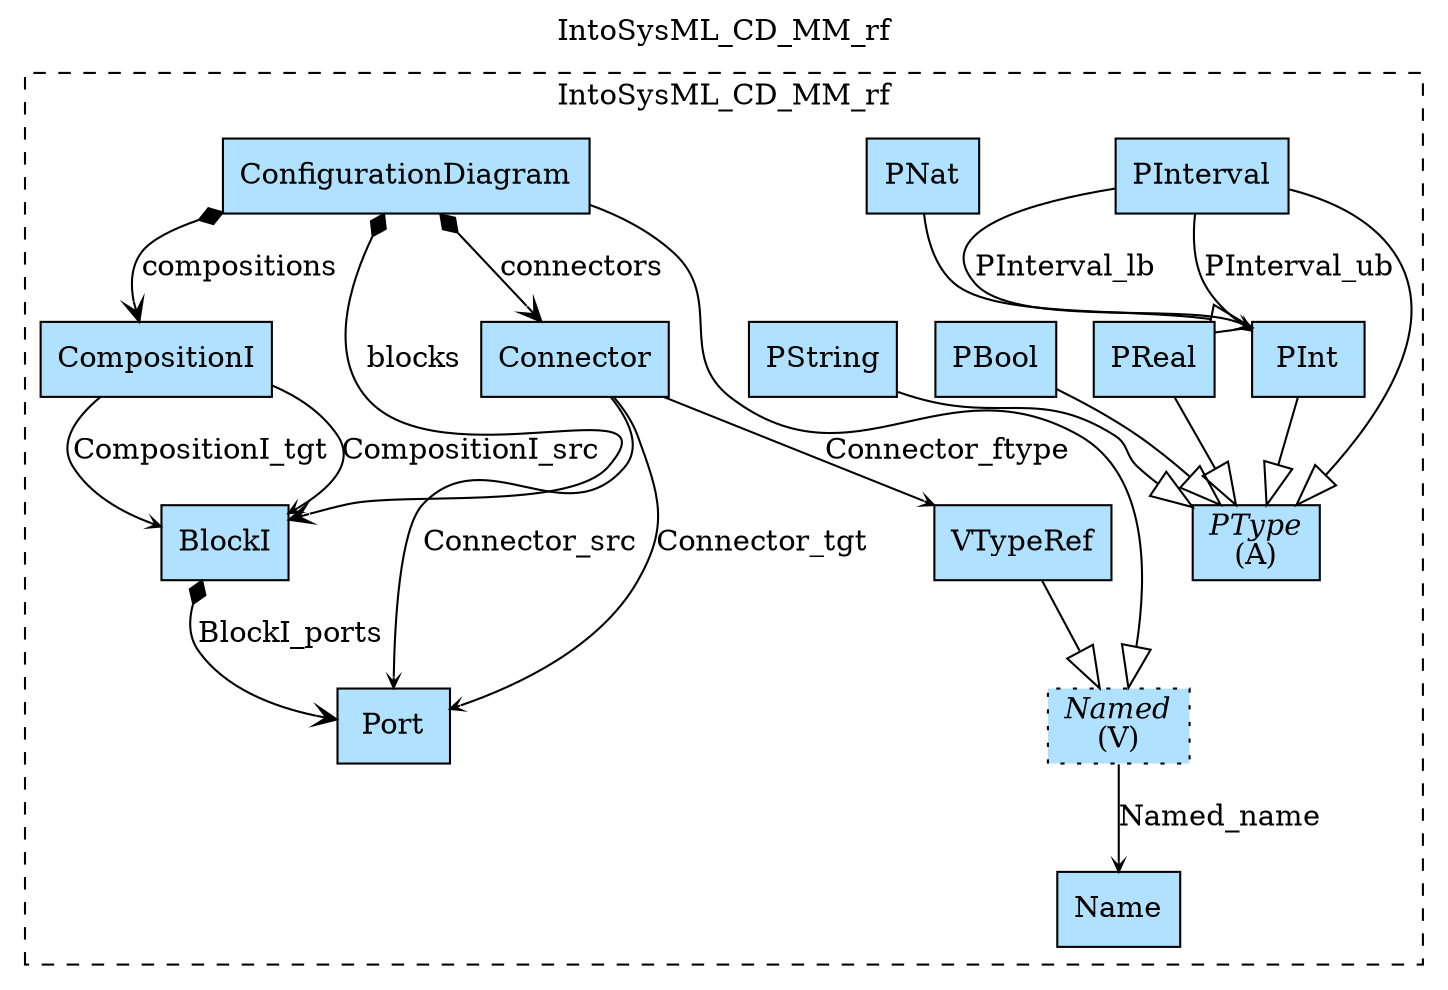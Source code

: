 digraph {graph[label=IntoSysML_CD_MM_rf,labelloc=tl,labelfontsize=12];
subgraph cluster_IntoSysML_CD_MM_rf{style=dashed;label=IntoSysML_CD_MM_rf;
"Name"[shape=record,fillcolor=lightskyblue1,style = filled,label="Name"];
"PNat"[shape=record,fillcolor=lightskyblue1,style = filled,label="PNat"];
"PReal"[shape=record,fillcolor=lightskyblue1,style = filled,label="PReal"];
"PBool"[shape=record,fillcolor=lightskyblue1,style = filled,label="PBool"];
"PString"[shape=record,fillcolor=lightskyblue1,style = filled,label="PString"];
"PType"[shape=record,fillcolor=lightskyblue1,style = filled,label=<{<I>PType</I><br/>(A)}>];
"PInterval"[shape=record,fillcolor=lightskyblue1,style = filled,label="PInterval"];
"PInt"[shape=record,fillcolor=lightskyblue1,style = filled,label="PInt"];
"ConfigurationDiagram"[shape=record,fillcolor=lightskyblue1,style = filled,label="ConfigurationDiagram"];
"Connector"[shape=record,fillcolor=lightskyblue1,style = filled,label="Connector"];
"Port"[shape=record,fillcolor=lightskyblue1,style = filled,label="Port"];
"CompositionI"[shape=record,fillcolor=lightskyblue1,style = filled,label="CompositionI"];
"BlockI"[shape=record,fillcolor=lightskyblue1,style = filled,label="BlockI"];
"VTypeRef"[shape=record,fillcolor=lightskyblue1,style = filled,label="VTypeRef"];
"Named"[shape=record,fillcolor=lightskyblue1,style ="filled,dotted",label=<{<I>Named</I><br/>(V)}>];

"Named"->"Name"[label="Named_name",arrowhead=vee,headlabel="",arrowsize=.5];
"PNat"->"PInt"[arrowhead=onormal,arrowsize=2.0];
"PInt"->"PType"[arrowhead=onormal,arrowsize=2.0];
"PInterval"->"PType"[arrowhead=onormal,arrowsize=2.0];
"PReal"->"PType"[arrowhead=onormal,arrowsize=2.0];
"PBool"->"PType"[arrowhead=onormal,arrowsize=2.0];
"PString"->"PType"[arrowhead=onormal,arrowsize=2.0];
"PInterval"->"PInt"[label="PInterval_lb",arrowhead=vee,headlabel="",arrowsize=.5];
"PInterval"->"PInt"[label="PInterval_ub",arrowhead=vee,headlabel="",arrowsize=.5];
"ConfigurationDiagram"->"Named"[arrowhead=onormal,arrowsize=2.0];
"ConfigurationDiagram"->"CompositionI"[label="compositions",arrowhead=vee,arrowtail=diamond,dir=both,headlabel=""];
"ConfigurationDiagram"->"BlockI"[label="blocks",arrowhead=vee,arrowtail=diamond,dir=both,headlabel=""];
"ConfigurationDiagram"->"Connector"[label="connectors",arrowhead=vee,arrowtail=diamond,dir=both,headlabel=""];
"Connector"->"Port"[label="Connector_src",arrowhead=vee,headlabel="",arrowsize=.5];
"Connector"->"Port"[label="Connector_tgt",arrowhead=vee,headlabel="",arrowsize=.5];
"Connector"->"VTypeRef"[label="Connector_ftype",arrowhead=vee,headlabel="",arrowsize=.5];
"BlockI"->"Port"[label="BlockI_ports",arrowhead=vee,arrowtail=diamond,dir=both,headlabel=""];
"CompositionI"->"BlockI"[label="CompositionI_src",arrowhead=vee,headlabel="",arrowsize=.5];
"CompositionI"->"BlockI"[label="CompositionI_tgt",arrowhead=vee,headlabel="",arrowsize=.5];
"VTypeRef"->"Named"[arrowhead=onormal,arrowsize=2.0];

}
}
